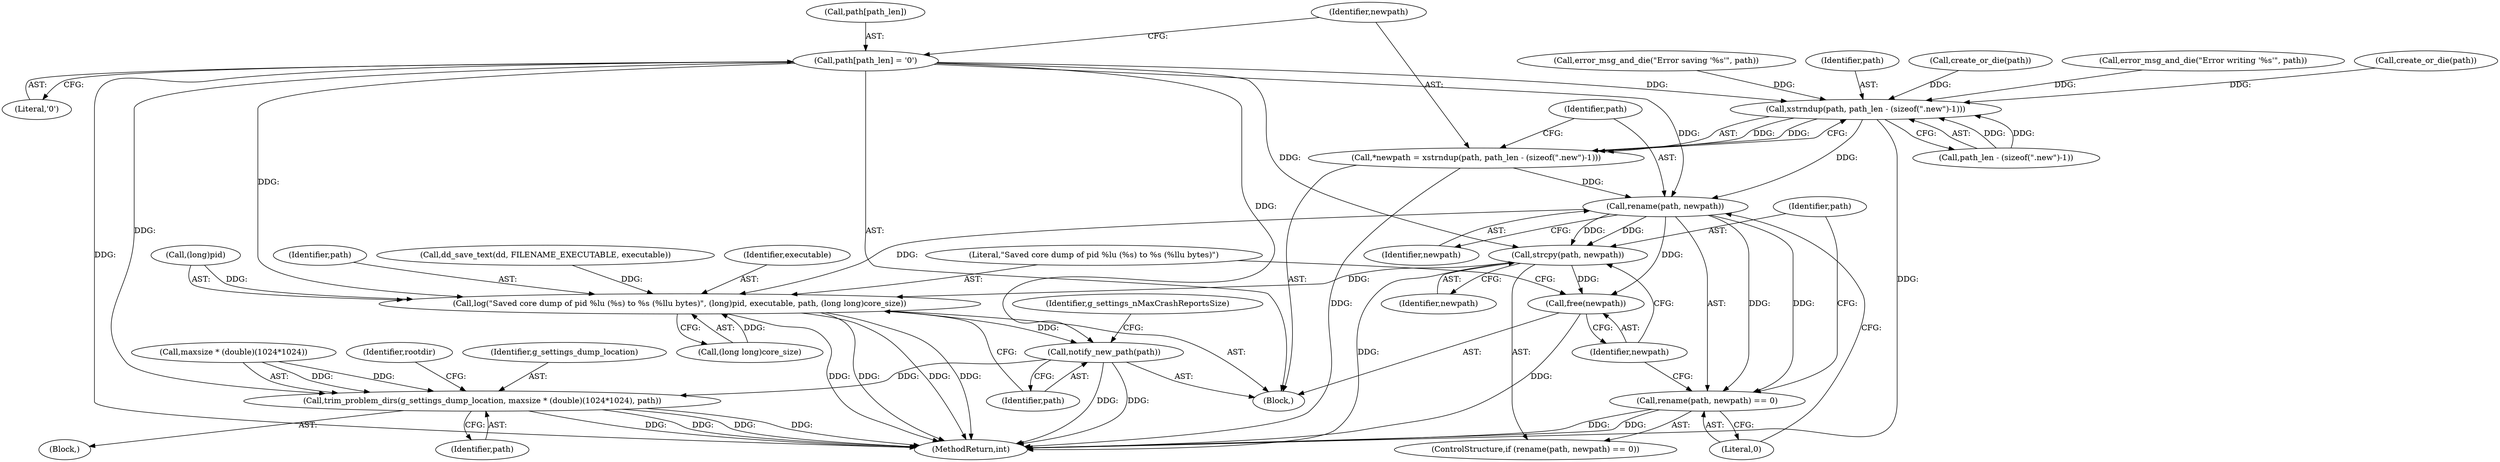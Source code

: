 digraph "0_abrt_17cb66b13997b0159b4253b3f5722db79f476d68@array" {
"1001047" [label="(Call,path[path_len] = '\0')"];
"1001055" [label="(Call,xstrndup(path, path_len - (sizeof(\".new\")-1)))"];
"1001053" [label="(Call,*newpath = xstrndup(path, path_len - (sizeof(\".new\")-1)))"];
"1001065" [label="(Call,rename(path, newpath))"];
"1001064" [label="(Call,rename(path, newpath) == 0)"];
"1001069" [label="(Call,strcpy(path, newpath))"];
"1001072" [label="(Call,free(newpath))"];
"1001074" [label="(Call,log(\"Saved core dump of pid %lu (%s) to %s (%llu bytes)\", (long)pid, executable, path, (long long)core_size))"];
"1001084" [label="(Call,notify_new_path(path))"];
"1001102" [label="(Call,trim_problem_dirs(g_settings_dump_location, maxsize * (double)(1024*1024), path))"];
"1001079" [label="(Identifier,executable)"];
"1000939" [label="(Call,error_msg_and_die(\"Error writing '%s'\", path))"];
"1001180" [label="(MethodReturn,int)"];
"1001019" [label="(Call,create_or_die(path))"];
"1001081" [label="(Call,(long long)core_size)"];
"1001065" [label="(Call,rename(path, newpath))"];
"1001102" [label="(Call,trim_problem_dirs(g_settings_dump_location, maxsize * (double)(1024*1024), path))"];
"1001057" [label="(Call,path_len - (sizeof(\".new\")-1))"];
"1001103" [label="(Identifier,g_settings_dump_location)"];
"1001080" [label="(Identifier,path)"];
"1001088" [label="(Identifier,g_settings_nMaxCrashReportsSize)"];
"1001071" [label="(Identifier,newpath)"];
"1001084" [label="(Call,notify_new_path(path))"];
"1001090" [label="(Block,)"];
"1001066" [label="(Identifier,path)"];
"1001067" [label="(Identifier,newpath)"];
"1001063" [label="(ControlStructure,if (rename(path, newpath) == 0))"];
"1001073" [label="(Identifier,newpath)"];
"1001111" [label="(Identifier,path)"];
"1001048" [label="(Call,path[path_len])"];
"1001069" [label="(Call,strcpy(path, newpath))"];
"1000774" [label="(Call,dd_save_text(dd, FILENAME_EXECUTABLE, executable))"];
"1001040" [label="(Call,error_msg_and_die(\"Error saving '%s'\", path))"];
"1001104" [label="(Call,maxsize * (double)(1024*1024))"];
"1001055" [label="(Call,xstrndup(path, path_len - (sizeof(\".new\")-1)))"];
"1001113" [label="(Identifier,rootdir)"];
"1001075" [label="(Literal,\"Saved core dump of pid %lu (%s) to %s (%llu bytes)\")"];
"1001054" [label="(Identifier,newpath)"];
"1001070" [label="(Identifier,path)"];
"1001051" [label="(Literal,'\0')"];
"1001072" [label="(Call,free(newpath))"];
"1001053" [label="(Call,*newpath = xstrndup(path, path_len - (sizeof(\".new\")-1)))"];
"1001068" [label="(Literal,0)"];
"1000624" [label="(Block,)"];
"1001076" [label="(Call,(long)pid)"];
"1001064" [label="(Call,rename(path, newpath) == 0)"];
"1001056" [label="(Identifier,path)"];
"1000901" [label="(Call,create_or_die(path))"];
"1001074" [label="(Call,log(\"Saved core dump of pid %lu (%s) to %s (%llu bytes)\", (long)pid, executable, path, (long long)core_size))"];
"1001047" [label="(Call,path[path_len] = '\0')"];
"1001085" [label="(Identifier,path)"];
"1001047" -> "1000624"  [label="AST: "];
"1001047" -> "1001051"  [label="CFG: "];
"1001048" -> "1001047"  [label="AST: "];
"1001051" -> "1001047"  [label="AST: "];
"1001054" -> "1001047"  [label="CFG: "];
"1001047" -> "1001180"  [label="DDG: "];
"1001047" -> "1001055"  [label="DDG: "];
"1001047" -> "1001065"  [label="DDG: "];
"1001047" -> "1001069"  [label="DDG: "];
"1001047" -> "1001074"  [label="DDG: "];
"1001047" -> "1001084"  [label="DDG: "];
"1001047" -> "1001102"  [label="DDG: "];
"1001055" -> "1001053"  [label="AST: "];
"1001055" -> "1001057"  [label="CFG: "];
"1001056" -> "1001055"  [label="AST: "];
"1001057" -> "1001055"  [label="AST: "];
"1001053" -> "1001055"  [label="CFG: "];
"1001055" -> "1001180"  [label="DDG: "];
"1001055" -> "1001053"  [label="DDG: "];
"1001055" -> "1001053"  [label="DDG: "];
"1001040" -> "1001055"  [label="DDG: "];
"1000939" -> "1001055"  [label="DDG: "];
"1001019" -> "1001055"  [label="DDG: "];
"1000901" -> "1001055"  [label="DDG: "];
"1001057" -> "1001055"  [label="DDG: "];
"1001057" -> "1001055"  [label="DDG: "];
"1001055" -> "1001065"  [label="DDG: "];
"1001053" -> "1000624"  [label="AST: "];
"1001054" -> "1001053"  [label="AST: "];
"1001066" -> "1001053"  [label="CFG: "];
"1001053" -> "1001180"  [label="DDG: "];
"1001053" -> "1001065"  [label="DDG: "];
"1001065" -> "1001064"  [label="AST: "];
"1001065" -> "1001067"  [label="CFG: "];
"1001066" -> "1001065"  [label="AST: "];
"1001067" -> "1001065"  [label="AST: "];
"1001068" -> "1001065"  [label="CFG: "];
"1001065" -> "1001064"  [label="DDG: "];
"1001065" -> "1001064"  [label="DDG: "];
"1001065" -> "1001069"  [label="DDG: "];
"1001065" -> "1001069"  [label="DDG: "];
"1001065" -> "1001072"  [label="DDG: "];
"1001065" -> "1001074"  [label="DDG: "];
"1001064" -> "1001063"  [label="AST: "];
"1001064" -> "1001068"  [label="CFG: "];
"1001068" -> "1001064"  [label="AST: "];
"1001070" -> "1001064"  [label="CFG: "];
"1001073" -> "1001064"  [label="CFG: "];
"1001064" -> "1001180"  [label="DDG: "];
"1001064" -> "1001180"  [label="DDG: "];
"1001069" -> "1001063"  [label="AST: "];
"1001069" -> "1001071"  [label="CFG: "];
"1001070" -> "1001069"  [label="AST: "];
"1001071" -> "1001069"  [label="AST: "];
"1001073" -> "1001069"  [label="CFG: "];
"1001069" -> "1001180"  [label="DDG: "];
"1001069" -> "1001072"  [label="DDG: "];
"1001069" -> "1001074"  [label="DDG: "];
"1001072" -> "1000624"  [label="AST: "];
"1001072" -> "1001073"  [label="CFG: "];
"1001073" -> "1001072"  [label="AST: "];
"1001075" -> "1001072"  [label="CFG: "];
"1001072" -> "1001180"  [label="DDG: "];
"1001074" -> "1000624"  [label="AST: "];
"1001074" -> "1001081"  [label="CFG: "];
"1001075" -> "1001074"  [label="AST: "];
"1001076" -> "1001074"  [label="AST: "];
"1001079" -> "1001074"  [label="AST: "];
"1001080" -> "1001074"  [label="AST: "];
"1001081" -> "1001074"  [label="AST: "];
"1001085" -> "1001074"  [label="CFG: "];
"1001074" -> "1001180"  [label="DDG: "];
"1001074" -> "1001180"  [label="DDG: "];
"1001074" -> "1001180"  [label="DDG: "];
"1001074" -> "1001180"  [label="DDG: "];
"1001076" -> "1001074"  [label="DDG: "];
"1000774" -> "1001074"  [label="DDG: "];
"1001081" -> "1001074"  [label="DDG: "];
"1001074" -> "1001084"  [label="DDG: "];
"1001084" -> "1000624"  [label="AST: "];
"1001084" -> "1001085"  [label="CFG: "];
"1001085" -> "1001084"  [label="AST: "];
"1001088" -> "1001084"  [label="CFG: "];
"1001084" -> "1001180"  [label="DDG: "];
"1001084" -> "1001180"  [label="DDG: "];
"1001084" -> "1001102"  [label="DDG: "];
"1001102" -> "1001090"  [label="AST: "];
"1001102" -> "1001111"  [label="CFG: "];
"1001103" -> "1001102"  [label="AST: "];
"1001104" -> "1001102"  [label="AST: "];
"1001111" -> "1001102"  [label="AST: "];
"1001113" -> "1001102"  [label="CFG: "];
"1001102" -> "1001180"  [label="DDG: "];
"1001102" -> "1001180"  [label="DDG: "];
"1001102" -> "1001180"  [label="DDG: "];
"1001102" -> "1001180"  [label="DDG: "];
"1001104" -> "1001102"  [label="DDG: "];
"1001104" -> "1001102"  [label="DDG: "];
}
